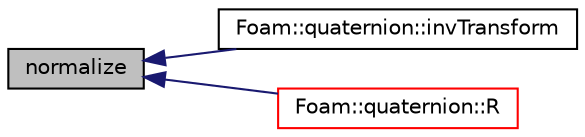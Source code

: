 digraph "normalize"
{
  bgcolor="transparent";
  edge [fontname="Helvetica",fontsize="10",labelfontname="Helvetica",labelfontsize="10"];
  node [fontname="Helvetica",fontsize="10",shape=record];
  rankdir="LR";
  Node1 [label="normalize",height=0.2,width=0.4,color="black", fillcolor="grey75", style="filled" fontcolor="black"];
  Node1 -> Node2 [dir="back",color="midnightblue",fontsize="10",style="solid",fontname="Helvetica"];
  Node2 [label="Foam::quaternion::invTransform",height=0.2,width=0.4,color="black",URL="$classFoam_1_1quaternion.html#a229075ee4dabb9765ba2dc990ea52d55",tooltip="Rotate the given quaternion anti-clockwise (and normalize) "];
  Node1 -> Node3 [dir="back",color="midnightblue",fontsize="10",style="solid",fontname="Helvetica"];
  Node3 [label="Foam::quaternion::R",height=0.2,width=0.4,color="red",URL="$classFoam_1_1quaternion.html#ae10a9e572a265c8a6b4e03646751082e",tooltip="The rotation tensor corresponding to the quaternion. "];
}

